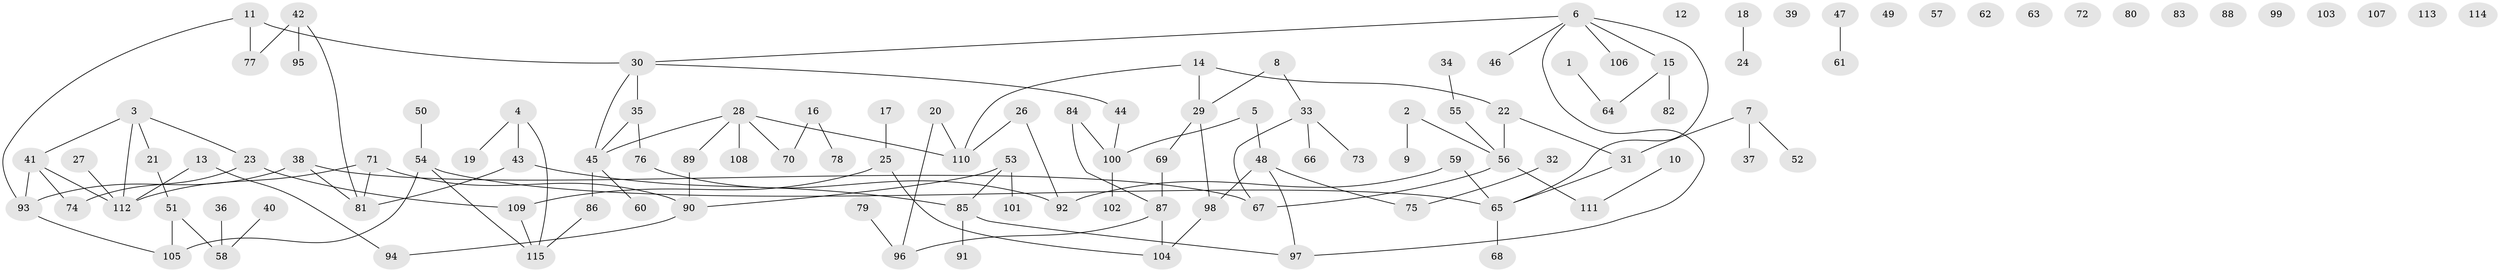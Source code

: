 // Generated by graph-tools (version 1.1) at 2025/25/03/09/25 03:25:13]
// undirected, 115 vertices, 122 edges
graph export_dot {
graph [start="1"]
  node [color=gray90,style=filled];
  1;
  2;
  3;
  4;
  5;
  6;
  7;
  8;
  9;
  10;
  11;
  12;
  13;
  14;
  15;
  16;
  17;
  18;
  19;
  20;
  21;
  22;
  23;
  24;
  25;
  26;
  27;
  28;
  29;
  30;
  31;
  32;
  33;
  34;
  35;
  36;
  37;
  38;
  39;
  40;
  41;
  42;
  43;
  44;
  45;
  46;
  47;
  48;
  49;
  50;
  51;
  52;
  53;
  54;
  55;
  56;
  57;
  58;
  59;
  60;
  61;
  62;
  63;
  64;
  65;
  66;
  67;
  68;
  69;
  70;
  71;
  72;
  73;
  74;
  75;
  76;
  77;
  78;
  79;
  80;
  81;
  82;
  83;
  84;
  85;
  86;
  87;
  88;
  89;
  90;
  91;
  92;
  93;
  94;
  95;
  96;
  97;
  98;
  99;
  100;
  101;
  102;
  103;
  104;
  105;
  106;
  107;
  108;
  109;
  110;
  111;
  112;
  113;
  114;
  115;
  1 -- 64;
  2 -- 9;
  2 -- 56;
  3 -- 21;
  3 -- 23;
  3 -- 41;
  3 -- 112;
  4 -- 19;
  4 -- 43;
  4 -- 115;
  5 -- 48;
  5 -- 100;
  6 -- 15;
  6 -- 30;
  6 -- 46;
  6 -- 65;
  6 -- 97;
  6 -- 106;
  7 -- 31;
  7 -- 37;
  7 -- 52;
  8 -- 29;
  8 -- 33;
  10 -- 111;
  11 -- 30;
  11 -- 77;
  11 -- 93;
  13 -- 94;
  13 -- 112;
  14 -- 22;
  14 -- 29;
  14 -- 110;
  15 -- 64;
  15 -- 82;
  16 -- 70;
  16 -- 78;
  17 -- 25;
  18 -- 24;
  20 -- 96;
  20 -- 110;
  21 -- 51;
  22 -- 31;
  22 -- 56;
  23 -- 74;
  23 -- 109;
  25 -- 104;
  25 -- 109;
  26 -- 92;
  26 -- 110;
  27 -- 112;
  28 -- 45;
  28 -- 70;
  28 -- 89;
  28 -- 108;
  28 -- 110;
  29 -- 69;
  29 -- 98;
  30 -- 35;
  30 -- 44;
  30 -- 45;
  31 -- 65;
  32 -- 75;
  33 -- 66;
  33 -- 67;
  33 -- 73;
  34 -- 55;
  35 -- 45;
  35 -- 76;
  36 -- 58;
  38 -- 67;
  38 -- 81;
  38 -- 93;
  40 -- 58;
  41 -- 74;
  41 -- 93;
  41 -- 112;
  42 -- 77;
  42 -- 81;
  42 -- 95;
  43 -- 81;
  43 -- 85;
  44 -- 100;
  45 -- 60;
  45 -- 86;
  47 -- 61;
  48 -- 75;
  48 -- 97;
  48 -- 98;
  50 -- 54;
  51 -- 58;
  51 -- 105;
  53 -- 85;
  53 -- 90;
  53 -- 101;
  54 -- 65;
  54 -- 105;
  54 -- 115;
  55 -- 56;
  56 -- 67;
  56 -- 111;
  59 -- 65;
  59 -- 92;
  65 -- 68;
  69 -- 87;
  71 -- 81;
  71 -- 90;
  71 -- 112;
  76 -- 92;
  79 -- 96;
  84 -- 87;
  84 -- 100;
  85 -- 91;
  85 -- 97;
  86 -- 115;
  87 -- 96;
  87 -- 104;
  89 -- 90;
  90 -- 94;
  93 -- 105;
  98 -- 104;
  100 -- 102;
  109 -- 115;
}
